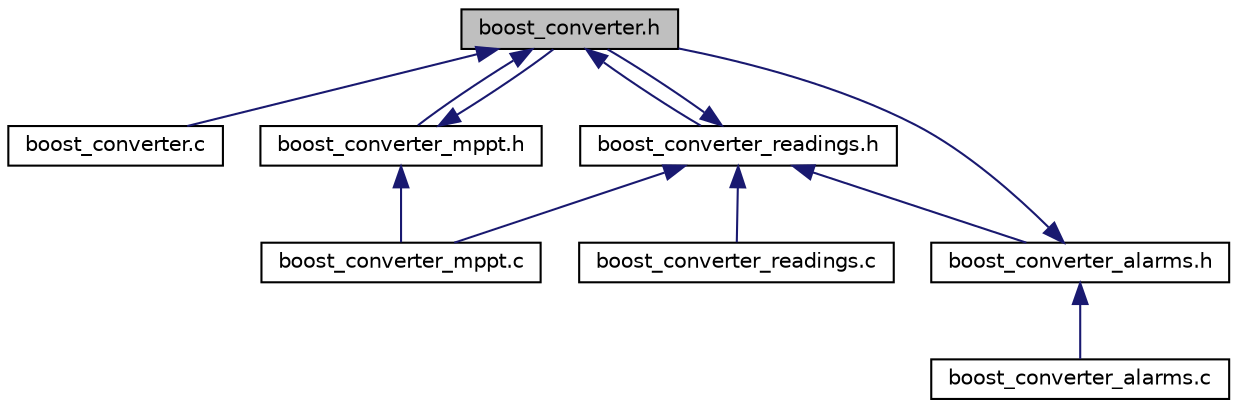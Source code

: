 digraph "boost_converter.h"
{
 // LATEX_PDF_SIZE
  edge [fontname="Helvetica",fontsize="10",labelfontname="Helvetica",labelfontsize="10"];
  node [fontname="Helvetica",fontsize="10",shape=record];
  Node1 [label="boost_converter.h",height=0.2,width=0.4,color="black", fillcolor="grey75", style="filled", fontcolor="black",tooltip="Functions and control loops for the boost converter."];
  Node1 -> Node2 [dir="back",color="midnightblue",fontsize="10",style="solid"];
  Node2 [label="boost_converter.c",height=0.2,width=0.4,color="black", fillcolor="white", style="filled",URL="$boost__converter_8c.html",tooltip="Functions and control loops for the boost converter."];
  Node1 -> Node3 [dir="back",color="midnightblue",fontsize="10",style="solid"];
  Node3 [label="boost_converter_mppt.h",height=0.2,width=0.4,color="black", fillcolor="white", style="filled",URL="$boost__converter__mppt_8h.html",tooltip=" "];
  Node3 -> Node1 [dir="back",color="midnightblue",fontsize="10",style="solid"];
  Node3 -> Node4 [dir="back",color="midnightblue",fontsize="10",style="solid"];
  Node4 [label="boost_converter_mppt.c",height=0.2,width=0.4,color="black", fillcolor="white", style="filled",URL="$boost__converter__mppt_8c.html",tooltip=" "];
  Node1 -> Node5 [dir="back",color="midnightblue",fontsize="10",style="solid"];
  Node5 [label="boost_converter_readings.h",height=0.2,width=0.4,color="black", fillcolor="white", style="filled",URL="$boost__converter__readings_8h.html",tooltip="ADC readings and filtering for the Evert Boost Converter."];
  Node5 -> Node1 [dir="back",color="midnightblue",fontsize="10",style="solid"];
  Node5 -> Node6 [dir="back",color="midnightblue",fontsize="10",style="solid"];
  Node6 [label="boost_converter_alarms.h",height=0.2,width=0.4,color="black", fillcolor="white", style="filled",URL="$boost__converter__alarms_8h.html",tooltip=" "];
  Node6 -> Node1 [dir="back",color="midnightblue",fontsize="10",style="solid"];
  Node6 -> Node7 [dir="back",color="midnightblue",fontsize="10",style="solid"];
  Node7 [label="boost_converter_alarms.c",height=0.2,width=0.4,color="black", fillcolor="white", style="filled",URL="$boost__converter__alarms_8c.html",tooltip=" "];
  Node5 -> Node4 [dir="back",color="midnightblue",fontsize="10",style="solid"];
  Node5 -> Node8 [dir="back",color="midnightblue",fontsize="10",style="solid"];
  Node8 [label="boost_converter_readings.c",height=0.2,width=0.4,color="black", fillcolor="white", style="filled",URL="$boost__converter__readings_8c.html",tooltip=" "];
}
